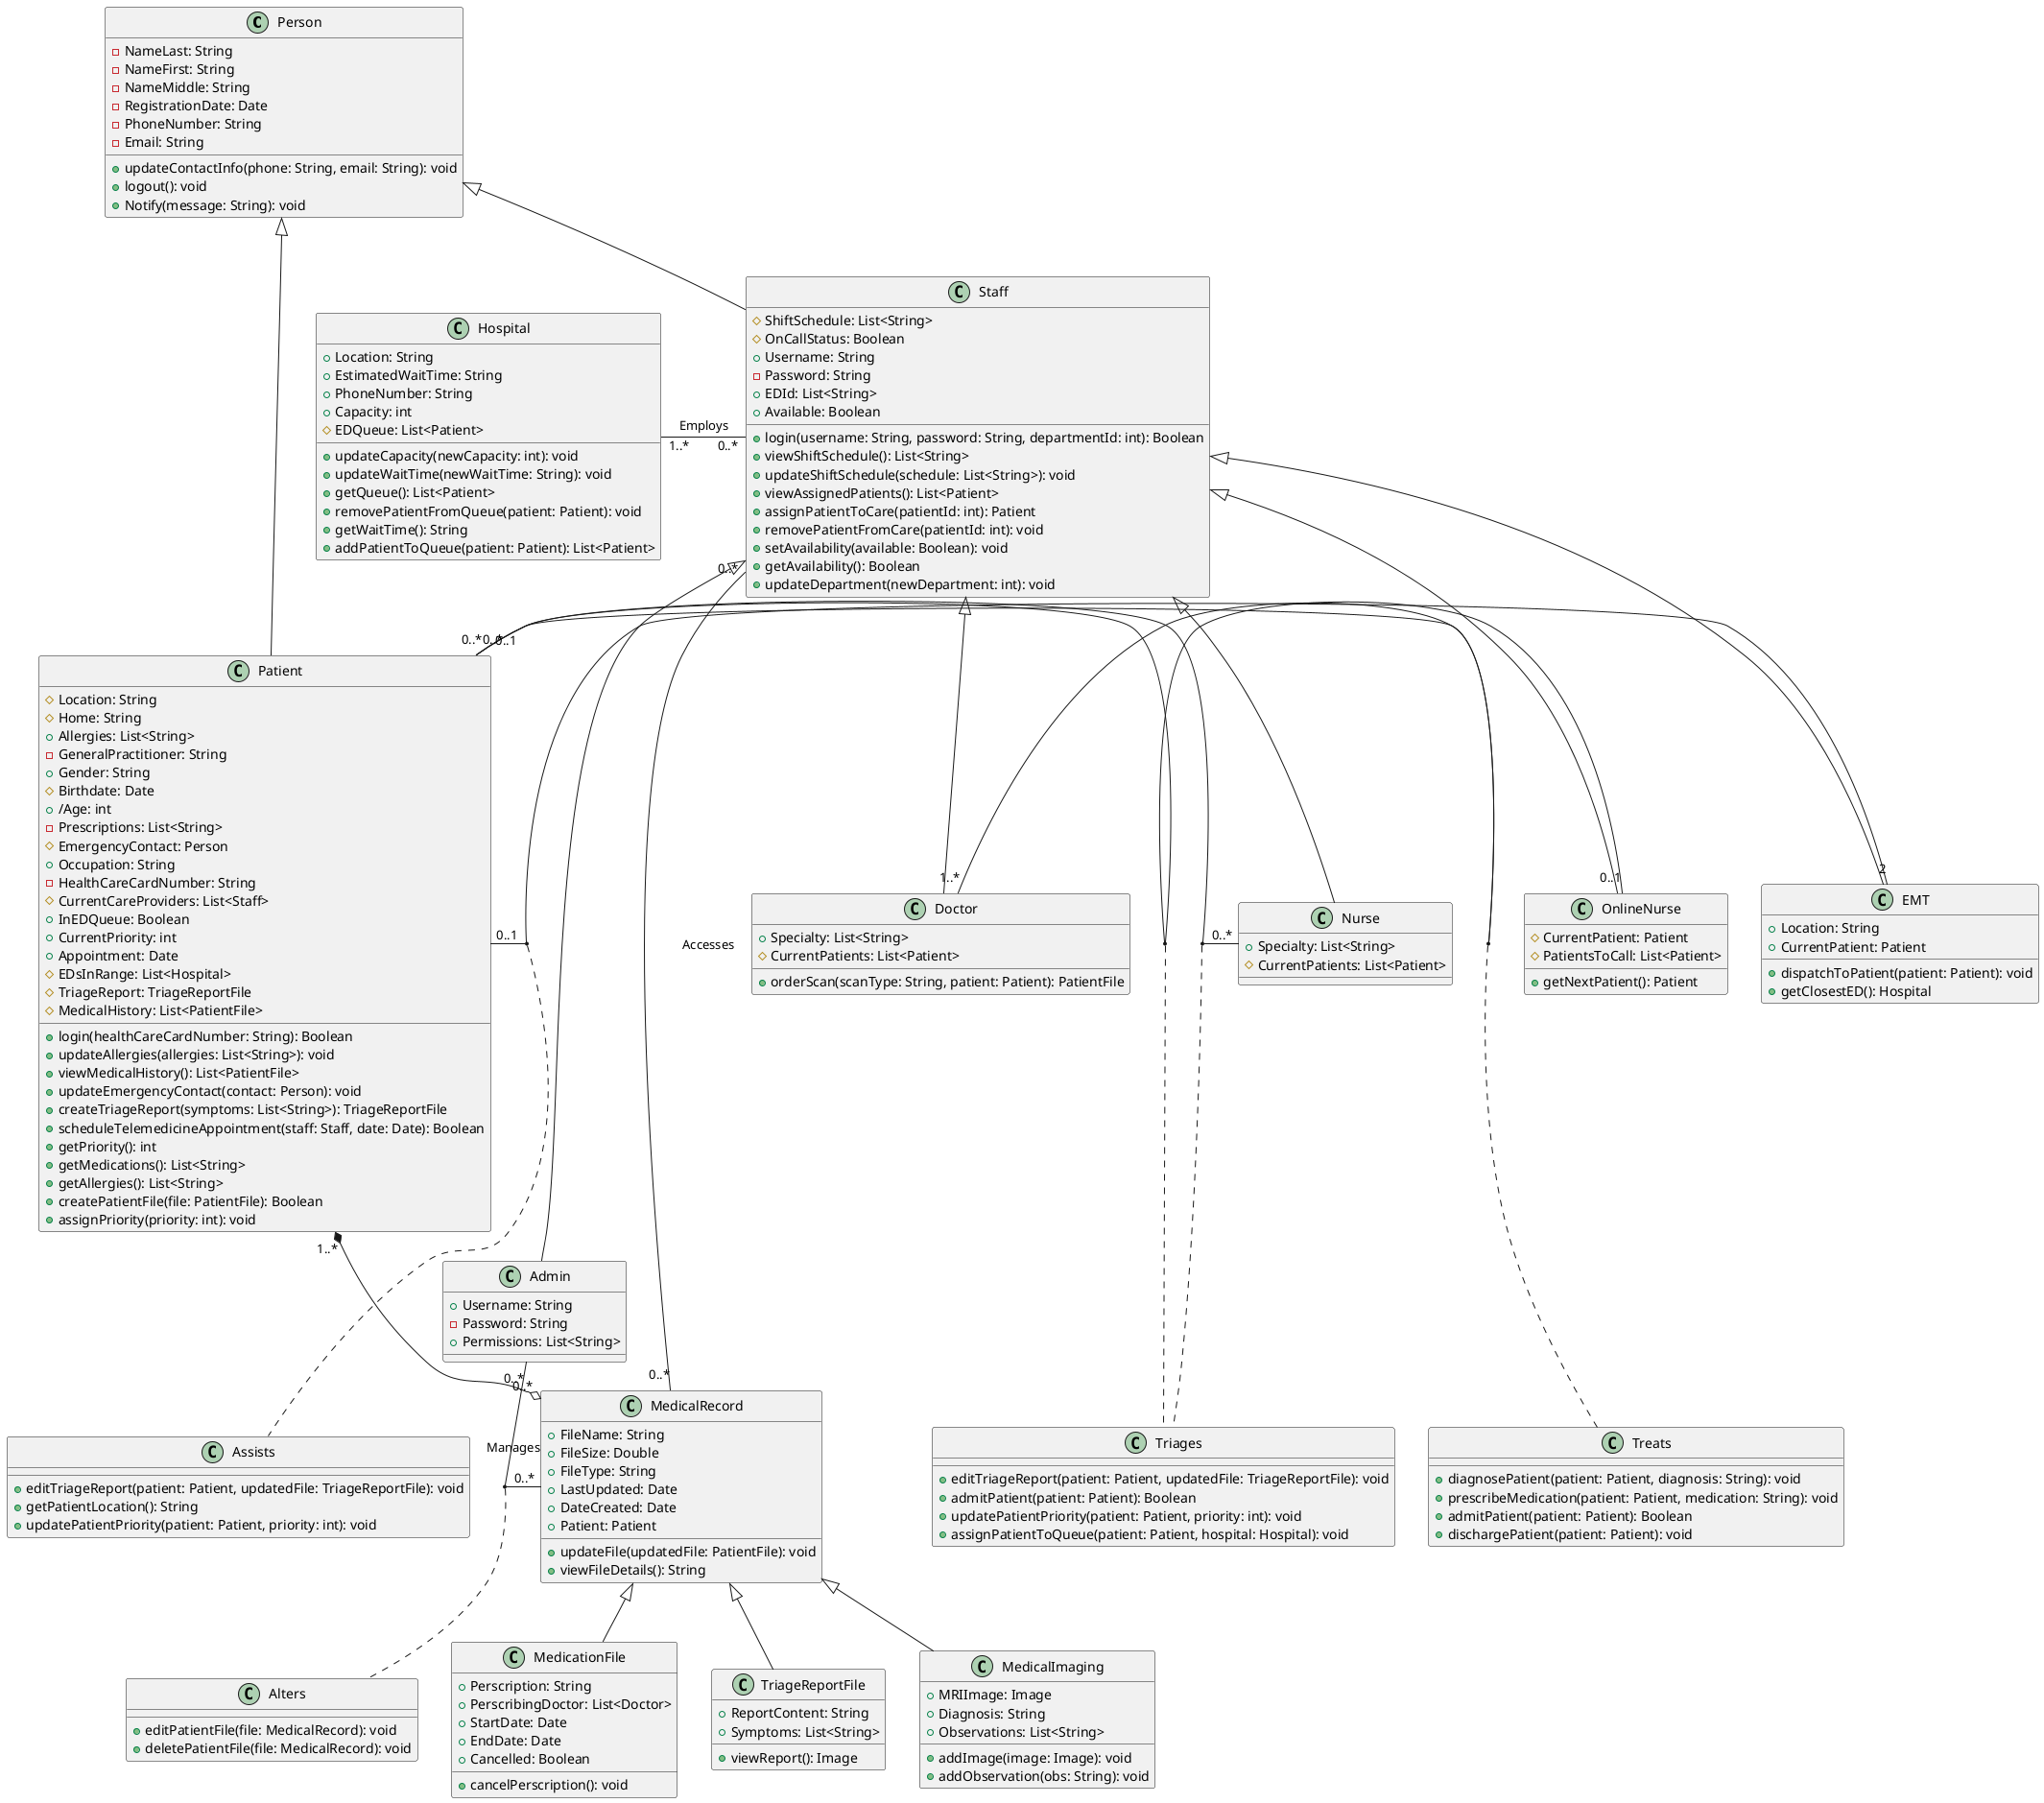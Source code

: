 @startuml
class Person {
    -NameLast: String
    -NameFirst: String
    -NameMiddle: String
    -RegistrationDate: Date
    -PhoneNumber: String
    -Email: String

    +updateContactInfo(phone: String, email: String): void
    +logout(): void
    +Notify(message: String): void
}

class Patient {
    #Location: String
    #Home: String
    +Allergies: List<String>
    -GeneralPractitioner: String
    +Gender: String
    #Birthdate: Date
    +/Age: int
    -Prescriptions: List<String>
    #EmergencyContact: Person
    +Occupation: String
    -HealthCareCardNumber: String
    #CurrentCareProviders: List<Staff>
    +InEDQueue: Boolean
    +CurrentPriority: int
    +Appointment: Date
    #EDsInRange: List<Hospital>
    #TriageReport: TriageReportFile
    #MedicalHistory: List<PatientFile>
    
    +login(healthCareCardNumber: String): Boolean
    +updateAllergies(allergies: List<String>): void
    +viewMedicalHistory(): List<PatientFile>
    +updateEmergencyContact(contact: Person): void
    +createTriageReport(symptoms: List<String>): TriageReportFile
    +scheduleTelemedicineAppointment(staff: Staff, date: Date): Boolean
    +getPriority(): int
    +getMedications(): List<String>
    +getAllergies(): List<String>
    +createPatientFile(file: PatientFile): Boolean
    +assignPriority(priority: int): void
}

class Staff {
    #ShiftSchedule: List<String>
    #OnCallStatus: Boolean
    +Username: String
    -Password: String
    +EDId: List<String>
    +Available: Boolean 
    
    +login(username: String, password: String, departmentId: int): Boolean
    +viewShiftSchedule(): List<String>
    +updateShiftSchedule(schedule: List<String>): void
    +viewAssignedPatients(): List<Patient>
    +assignPatientToCare(patientId: int): Patient
    +removePatientFromCare(patientId: int): void
    +setAvailability(available: Boolean): void
    +getAvailability(): Boolean
    +updateDepartment(newDepartment: int): void
}

class Doctor {
    +Specialty: List<String>
    #CurrentPatients: List<Patient>

    +orderScan(scanType: String, patient: Patient): PatientFile
}

class Nurse {
    +Specialty: List<String>
    #CurrentPatients: List<Patient>
}

class OnlineNurse {
    #CurrentPatient: Patient
    #PatientsToCall: List<Patient> 
    
    +getNextPatient(): Patient
}

class EMT {
    +Location: String
    +CurrentPatient: Patient
    
    +dispatchToPatient(patient: Patient): void
    +getClosestED(): Hospital
}

class Admin {
    +Username: String
    -Password: String
    +Permissions: List<String>
}

class Hospital {
    +Location: String
    +EstimatedWaitTime: String
    +PhoneNumber: String
    +Capacity: int
    #EDQueue: List<Patient>
    
    +updateCapacity(newCapacity: int): void
    +updateWaitTime(newWaitTime: String): void
    +getQueue(): List<Patient>
    +removePatientFromQueue(patient: Patient): void
    +getWaitTime(): String
    +addPatientToQueue(patient: Patient): List<Patient>
}

class MedicalRecord {
    +FileName: String
    +FileSize: Double
    +FileType: String
    +LastUpdated: Date
    +DateCreated: Date
    +Patient: Patient

    +updateFile(updatedFile: PatientFile): void
    +viewFileDetails(): String
}

class TriageReportFile {
    +ReportContent: String
    +Symptoms: List<String>

    +viewReport(): Image
}

class MedicalImaging {
    +MRIImage: Image
    +Diagnosis: String
    +Observations: List<String>

    +addImage(image: Image): void
    +addObservation(obs: String): void
}

class MedicationFile {
    +Perscription: String
    +PerscribingDoctor: List<Doctor>
    +StartDate: Date
    +EndDate: Date
    +Cancelled: Boolean

    +cancelPerscription(): void
}

class Treats {
    +diagnosePatient(patient: Patient, diagnosis: String): void
    +prescribeMedication(patient: Patient, medication: String): void
    +admitPatient(patient: Patient): Boolean
    +dischargePatient(patient: Patient): void
}

class Triages {
    +editTriageReport(patient: Patient, updatedFile: TriageReportFile): void
    +admitPatient(patient: Patient): Boolean
    +updatePatientPriority(patient: Patient, priority: int): void
    +assignPatientToQueue(patient: Patient, hospital: Hospital): void 
}

class Assists {
    +editTriageReport(patient: Patient, updatedFile: TriageReportFile): void
    +getPatientLocation(): String
    +updatePatientPriority(patient: Patient, priority: int): void
}

class Alters {
    +editPatientFile(file: MedicalRecord): void
    +deletePatientFile(file: MedicalRecord): void
}

MedicalRecord <|-- TriageReportFile
MedicalRecord <|-- MedicalImaging
MedicalRecord <|-- MedicationFile

Patient "0..*" - "1..*" Doctor
(Patient, Doctor) .. Treats
Patient "0..*" - "0..*" Nurse
(Patient, Nurse) .. Triages
Patient "0..1" - "0..1" OnlineNurse
(Patient, OnlineNurse) .. Triages
Patient "0..1" - "2" EMT
(Patient, EMT).. Assists

Person <|-- Patient
Person <|-- Staff
Staff <|-- Doctor
Staff <|-- Nurse
Staff <|-- OnlineNurse
Staff <|-- EMT
Staff <|-- Admin

Patient "1..*" *--o "0..*" MedicalRecord
Staff "0..*" - "0..*" MedicalRecord : Accesses
Admin "0..*" - "0..*" MedicalRecord : Manages

Hospital "1..*" - "0..*" Staff : Employs

(Admin, MedicalRecord) .. Alters
@enduml
